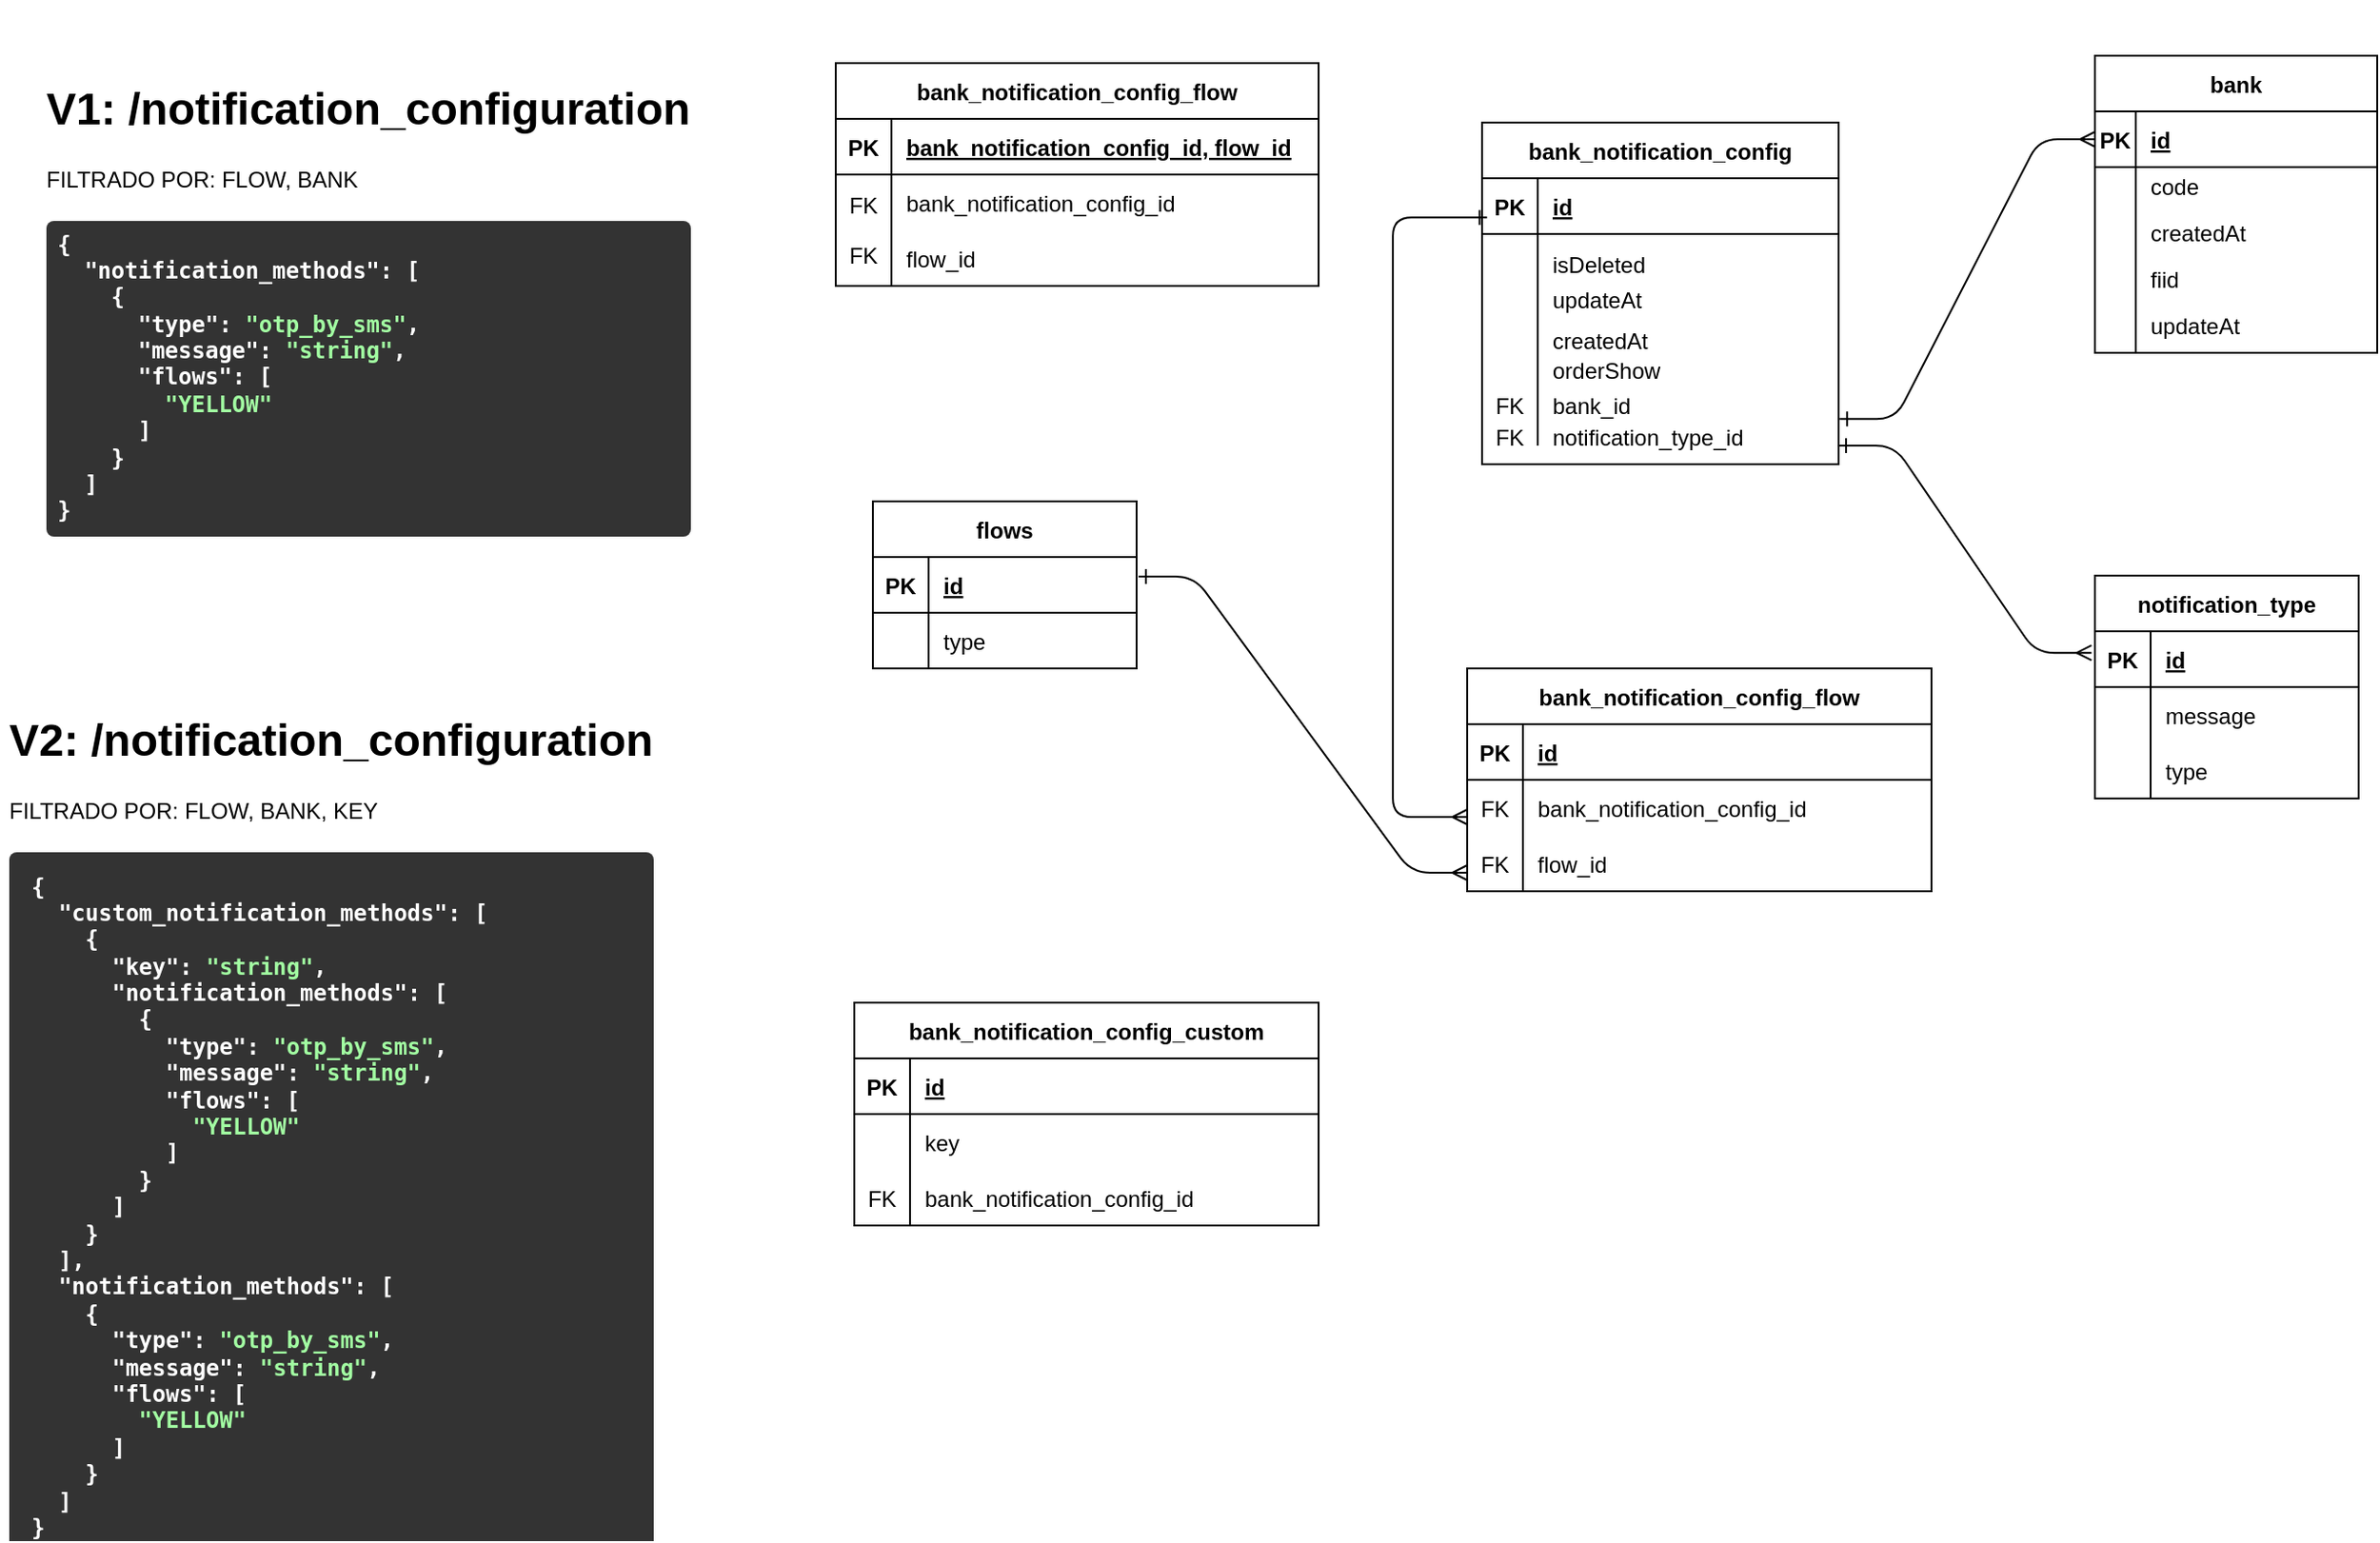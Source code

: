 <mxfile version="22.0.8" type="github">
  <diagram id="R2lEEEUBdFMjLlhIrx00" name="Page-1">
    <mxGraphModel dx="1839" dy="514" grid="1" gridSize="10" guides="1" tooltips="1" connect="1" arrows="1" fold="1" page="1" pageScale="1" pageWidth="850" pageHeight="1100" math="0" shadow="0" extFonts="Permanent Marker^https://fonts.googleapis.com/css?family=Permanent+Marker">
      <root>
        <mxCell id="0" />
        <mxCell id="1" parent="0" />
        <mxCell id="C-vyLk0tnHw3VtMMgP7b-1" value="" style="edgeStyle=entityRelationEdgeStyle;endArrow=ERmany;startArrow=ERone;endFill=0;startFill=0;exitX=1.003;exitY=0.874;exitDx=0;exitDy=0;exitPerimeter=0;" parent="1" source="C-vyLk0tnHw3VtMMgP7b-27" target="C-vyLk0tnHw3VtMMgP7b-3" edge="1">
          <mxGeometry width="100" height="100" relative="1" as="geometry">
            <mxPoint x="538" y="670" as="sourcePoint" />
            <mxPoint x="638" y="570" as="targetPoint" />
            <Array as="points">
              <mxPoint x="638" y="110" />
            </Array>
          </mxGeometry>
        </mxCell>
        <mxCell id="C-vyLk0tnHw3VtMMgP7b-2" value="bank" style="shape=table;startSize=30;container=1;collapsible=1;childLayout=tableLayout;fixedRows=1;rowLines=0;fontStyle=1;align=center;resizeLast=1;" parent="1" vertex="1">
          <mxGeometry x="648" y="60" width="152" height="160" as="geometry" />
        </mxCell>
        <mxCell id="C-vyLk0tnHw3VtMMgP7b-3" value="" style="shape=partialRectangle;collapsible=0;dropTarget=0;pointerEvents=0;fillColor=none;points=[[0,0.5],[1,0.5]];portConstraint=eastwest;top=0;left=0;right=0;bottom=1;" parent="C-vyLk0tnHw3VtMMgP7b-2" vertex="1">
          <mxGeometry y="30" width="152" height="30" as="geometry" />
        </mxCell>
        <mxCell id="C-vyLk0tnHw3VtMMgP7b-4" value="PK" style="shape=partialRectangle;overflow=hidden;connectable=0;fillColor=none;top=0;left=0;bottom=0;right=0;fontStyle=1;" parent="C-vyLk0tnHw3VtMMgP7b-3" vertex="1">
          <mxGeometry width="22" height="30" as="geometry">
            <mxRectangle width="22" height="30" as="alternateBounds" />
          </mxGeometry>
        </mxCell>
        <mxCell id="C-vyLk0tnHw3VtMMgP7b-5" value="id" style="shape=partialRectangle;overflow=hidden;connectable=0;fillColor=none;top=0;left=0;bottom=0;right=0;align=left;spacingLeft=6;fontStyle=5;" parent="C-vyLk0tnHw3VtMMgP7b-3" vertex="1">
          <mxGeometry x="22" width="130" height="30" as="geometry">
            <mxRectangle width="130" height="30" as="alternateBounds" />
          </mxGeometry>
        </mxCell>
        <mxCell id="C-vyLk0tnHw3VtMMgP7b-6" value="" style="shape=partialRectangle;collapsible=0;dropTarget=0;pointerEvents=0;fillColor=none;points=[[0,0.5],[1,0.5]];portConstraint=eastwest;top=0;left=0;right=0;bottom=0;" parent="C-vyLk0tnHw3VtMMgP7b-2" vertex="1">
          <mxGeometry y="60" width="152" height="20" as="geometry" />
        </mxCell>
        <mxCell id="C-vyLk0tnHw3VtMMgP7b-7" value="" style="shape=partialRectangle;overflow=hidden;connectable=0;fillColor=none;top=0;left=0;bottom=0;right=0;" parent="C-vyLk0tnHw3VtMMgP7b-6" vertex="1">
          <mxGeometry width="22" height="20" as="geometry">
            <mxRectangle width="22" height="20" as="alternateBounds" />
          </mxGeometry>
        </mxCell>
        <mxCell id="C-vyLk0tnHw3VtMMgP7b-8" value="code" style="shape=partialRectangle;overflow=hidden;connectable=0;fillColor=none;top=0;left=0;bottom=0;right=0;align=left;spacingLeft=6;" parent="C-vyLk0tnHw3VtMMgP7b-6" vertex="1">
          <mxGeometry x="22" width="130" height="20" as="geometry">
            <mxRectangle width="130" height="20" as="alternateBounds" />
          </mxGeometry>
        </mxCell>
        <mxCell id="C-vyLk0tnHw3VtMMgP7b-9" value="" style="shape=partialRectangle;collapsible=0;dropTarget=0;pointerEvents=0;fillColor=none;points=[[0,0.5],[1,0.5]];portConstraint=eastwest;top=0;left=0;right=0;bottom=0;" parent="C-vyLk0tnHw3VtMMgP7b-2" vertex="1">
          <mxGeometry y="80" width="152" height="30" as="geometry" />
        </mxCell>
        <mxCell id="C-vyLk0tnHw3VtMMgP7b-10" value="" style="shape=partialRectangle;overflow=hidden;connectable=0;fillColor=none;top=0;left=0;bottom=0;right=0;" parent="C-vyLk0tnHw3VtMMgP7b-9" vertex="1">
          <mxGeometry width="22" height="30" as="geometry">
            <mxRectangle width="22" height="30" as="alternateBounds" />
          </mxGeometry>
        </mxCell>
        <mxCell id="C-vyLk0tnHw3VtMMgP7b-11" value="createdAt" style="shape=partialRectangle;overflow=hidden;connectable=0;fillColor=none;top=0;left=0;bottom=0;right=0;align=left;spacingLeft=6;" parent="C-vyLk0tnHw3VtMMgP7b-9" vertex="1">
          <mxGeometry x="22" width="130" height="30" as="geometry">
            <mxRectangle width="130" height="30" as="alternateBounds" />
          </mxGeometry>
        </mxCell>
        <mxCell id="Ik2lCzfCwcX8eE-Tis7Q-11" value="" style="shape=partialRectangle;collapsible=0;dropTarget=0;pointerEvents=0;fillColor=none;points=[[0,0.5],[1,0.5]];portConstraint=eastwest;top=0;left=0;right=0;bottom=0;" vertex="1" parent="C-vyLk0tnHw3VtMMgP7b-2">
          <mxGeometry y="110" width="152" height="20" as="geometry" />
        </mxCell>
        <mxCell id="Ik2lCzfCwcX8eE-Tis7Q-12" value="" style="shape=partialRectangle;overflow=hidden;connectable=0;fillColor=none;top=0;left=0;bottom=0;right=0;" vertex="1" parent="Ik2lCzfCwcX8eE-Tis7Q-11">
          <mxGeometry width="22" height="20" as="geometry">
            <mxRectangle width="22" height="20" as="alternateBounds" />
          </mxGeometry>
        </mxCell>
        <mxCell id="Ik2lCzfCwcX8eE-Tis7Q-13" value="fiid" style="shape=partialRectangle;overflow=hidden;connectable=0;fillColor=none;top=0;left=0;bottom=0;right=0;align=left;spacingLeft=6;" vertex="1" parent="Ik2lCzfCwcX8eE-Tis7Q-11">
          <mxGeometry x="22" width="130" height="20" as="geometry">
            <mxRectangle width="130" height="20" as="alternateBounds" />
          </mxGeometry>
        </mxCell>
        <mxCell id="Ik2lCzfCwcX8eE-Tis7Q-14" value="" style="shape=partialRectangle;collapsible=0;dropTarget=0;pointerEvents=0;fillColor=none;points=[[0,0.5],[1,0.5]];portConstraint=eastwest;top=0;left=0;right=0;bottom=0;" vertex="1" parent="C-vyLk0tnHw3VtMMgP7b-2">
          <mxGeometry y="130" width="152" height="30" as="geometry" />
        </mxCell>
        <mxCell id="Ik2lCzfCwcX8eE-Tis7Q-15" value="" style="shape=partialRectangle;overflow=hidden;connectable=0;fillColor=none;top=0;left=0;bottom=0;right=0;" vertex="1" parent="Ik2lCzfCwcX8eE-Tis7Q-14">
          <mxGeometry width="22" height="30" as="geometry">
            <mxRectangle width="22" height="30" as="alternateBounds" />
          </mxGeometry>
        </mxCell>
        <mxCell id="Ik2lCzfCwcX8eE-Tis7Q-16" value="updateAt" style="shape=partialRectangle;overflow=hidden;connectable=0;fillColor=none;top=0;left=0;bottom=0;right=0;align=left;spacingLeft=6;" vertex="1" parent="Ik2lCzfCwcX8eE-Tis7Q-14">
          <mxGeometry x="22" width="130" height="30" as="geometry">
            <mxRectangle width="130" height="30" as="alternateBounds" />
          </mxGeometry>
        </mxCell>
        <mxCell id="C-vyLk0tnHw3VtMMgP7b-13" value="notification_type" style="shape=table;startSize=30;container=1;collapsible=1;childLayout=tableLayout;fixedRows=1;rowLines=0;fontStyle=1;align=center;resizeLast=1;" parent="1" vertex="1">
          <mxGeometry x="648" y="340" width="142" height="120" as="geometry" />
        </mxCell>
        <mxCell id="C-vyLk0tnHw3VtMMgP7b-14" value="" style="shape=partialRectangle;collapsible=0;dropTarget=0;pointerEvents=0;fillColor=none;points=[[0,0.5],[1,0.5]];portConstraint=eastwest;top=0;left=0;right=0;bottom=1;" parent="C-vyLk0tnHw3VtMMgP7b-13" vertex="1">
          <mxGeometry y="30" width="142" height="30" as="geometry" />
        </mxCell>
        <mxCell id="C-vyLk0tnHw3VtMMgP7b-15" value="PK" style="shape=partialRectangle;overflow=hidden;connectable=0;fillColor=none;top=0;left=0;bottom=0;right=0;fontStyle=1;" parent="C-vyLk0tnHw3VtMMgP7b-14" vertex="1">
          <mxGeometry width="30" height="30" as="geometry">
            <mxRectangle width="30" height="30" as="alternateBounds" />
          </mxGeometry>
        </mxCell>
        <mxCell id="C-vyLk0tnHw3VtMMgP7b-16" value="id" style="shape=partialRectangle;overflow=hidden;connectable=0;fillColor=none;top=0;left=0;bottom=0;right=0;align=left;spacingLeft=6;fontStyle=5;" parent="C-vyLk0tnHw3VtMMgP7b-14" vertex="1">
          <mxGeometry x="30" width="112" height="30" as="geometry">
            <mxRectangle width="112" height="30" as="alternateBounds" />
          </mxGeometry>
        </mxCell>
        <mxCell id="C-vyLk0tnHw3VtMMgP7b-17" value="" style="shape=partialRectangle;collapsible=0;dropTarget=0;pointerEvents=0;fillColor=none;points=[[0,0.5],[1,0.5]];portConstraint=eastwest;top=0;left=0;right=0;bottom=0;" parent="C-vyLk0tnHw3VtMMgP7b-13" vertex="1">
          <mxGeometry y="60" width="142" height="30" as="geometry" />
        </mxCell>
        <mxCell id="C-vyLk0tnHw3VtMMgP7b-18" value="" style="shape=partialRectangle;overflow=hidden;connectable=0;fillColor=none;top=0;left=0;bottom=0;right=0;" parent="C-vyLk0tnHw3VtMMgP7b-17" vertex="1">
          <mxGeometry width="30" height="30" as="geometry">
            <mxRectangle width="30" height="30" as="alternateBounds" />
          </mxGeometry>
        </mxCell>
        <mxCell id="C-vyLk0tnHw3VtMMgP7b-19" value="message" style="shape=partialRectangle;overflow=hidden;connectable=0;fillColor=none;top=0;left=0;bottom=0;right=0;align=left;spacingLeft=6;" parent="C-vyLk0tnHw3VtMMgP7b-17" vertex="1">
          <mxGeometry x="30" width="112" height="30" as="geometry">
            <mxRectangle width="112" height="30" as="alternateBounds" />
          </mxGeometry>
        </mxCell>
        <mxCell id="C-vyLk0tnHw3VtMMgP7b-20" value="" style="shape=partialRectangle;collapsible=0;dropTarget=0;pointerEvents=0;fillColor=none;points=[[0,0.5],[1,0.5]];portConstraint=eastwest;top=0;left=0;right=0;bottom=0;" parent="C-vyLk0tnHw3VtMMgP7b-13" vertex="1">
          <mxGeometry y="90" width="142" height="30" as="geometry" />
        </mxCell>
        <mxCell id="C-vyLk0tnHw3VtMMgP7b-21" value="" style="shape=partialRectangle;overflow=hidden;connectable=0;fillColor=none;top=0;left=0;bottom=0;right=0;" parent="C-vyLk0tnHw3VtMMgP7b-20" vertex="1">
          <mxGeometry width="30" height="30" as="geometry">
            <mxRectangle width="30" height="30" as="alternateBounds" />
          </mxGeometry>
        </mxCell>
        <mxCell id="C-vyLk0tnHw3VtMMgP7b-22" value="type" style="shape=partialRectangle;overflow=hidden;connectable=0;fillColor=none;top=0;left=0;bottom=0;right=0;align=left;spacingLeft=6;" parent="C-vyLk0tnHw3VtMMgP7b-20" vertex="1">
          <mxGeometry x="30" width="112" height="30" as="geometry">
            <mxRectangle width="112" height="30" as="alternateBounds" />
          </mxGeometry>
        </mxCell>
        <mxCell id="C-vyLk0tnHw3VtMMgP7b-23" value="bank_notification_config" style="shape=table;startSize=30;container=1;collapsible=1;childLayout=tableLayout;fixedRows=1;rowLines=0;fontStyle=1;align=center;resizeLast=1;" parent="1" vertex="1">
          <mxGeometry x="318" y="96" width="192" height="184" as="geometry" />
        </mxCell>
        <mxCell id="C-vyLk0tnHw3VtMMgP7b-24" value="" style="shape=partialRectangle;collapsible=0;dropTarget=0;pointerEvents=0;fillColor=none;points=[[0,0.5],[1,0.5]];portConstraint=eastwest;top=0;left=0;right=0;bottom=1;" parent="C-vyLk0tnHw3VtMMgP7b-23" vertex="1">
          <mxGeometry y="30" width="192" height="30" as="geometry" />
        </mxCell>
        <mxCell id="C-vyLk0tnHw3VtMMgP7b-25" value="PK" style="shape=partialRectangle;overflow=hidden;connectable=0;fillColor=none;top=0;left=0;bottom=0;right=0;fontStyle=1;" parent="C-vyLk0tnHw3VtMMgP7b-24" vertex="1">
          <mxGeometry width="30" height="30" as="geometry">
            <mxRectangle width="30" height="30" as="alternateBounds" />
          </mxGeometry>
        </mxCell>
        <mxCell id="C-vyLk0tnHw3VtMMgP7b-26" value="id" style="shape=partialRectangle;overflow=hidden;connectable=0;fillColor=none;top=0;left=0;bottom=0;right=0;align=left;spacingLeft=6;fontStyle=5;" parent="C-vyLk0tnHw3VtMMgP7b-24" vertex="1">
          <mxGeometry x="30" width="162" height="30" as="geometry">
            <mxRectangle width="162" height="30" as="alternateBounds" />
          </mxGeometry>
        </mxCell>
        <mxCell id="C-vyLk0tnHw3VtMMgP7b-27" value="" style="shape=partialRectangle;collapsible=0;dropTarget=0;pointerEvents=0;fillColor=none;points=[[0,0.5],[1,0.5]];portConstraint=eastwest;top=0;left=0;right=0;bottom=0;" parent="C-vyLk0tnHw3VtMMgP7b-23" vertex="1">
          <mxGeometry y="60" width="192" height="114" as="geometry" />
        </mxCell>
        <mxCell id="C-vyLk0tnHw3VtMMgP7b-28" value="" style="shape=partialRectangle;overflow=hidden;connectable=0;fillColor=none;top=0;left=0;bottom=0;right=0;" parent="C-vyLk0tnHw3VtMMgP7b-27" vertex="1">
          <mxGeometry width="30" height="114" as="geometry">
            <mxRectangle width="30" height="114" as="alternateBounds" />
          </mxGeometry>
        </mxCell>
        <mxCell id="C-vyLk0tnHw3VtMMgP7b-29" value="createdAt" style="shape=partialRectangle;overflow=hidden;connectable=0;fillColor=none;top=0;left=0;bottom=0;right=0;align=left;spacingLeft=6;" parent="C-vyLk0tnHw3VtMMgP7b-27" vertex="1">
          <mxGeometry x="30" width="162" height="114" as="geometry">
            <mxRectangle width="162" height="114" as="alternateBounds" />
          </mxGeometry>
        </mxCell>
        <mxCell id="Ik2lCzfCwcX8eE-Tis7Q-4" value="isDeleted" style="shape=partialRectangle;overflow=hidden;connectable=0;fillColor=none;top=0;left=0;bottom=0;right=0;align=left;spacingLeft=6;" vertex="1" parent="1">
          <mxGeometry x="348" y="160" width="230" height="24" as="geometry">
            <mxRectangle width="230" height="24" as="alternateBounds" />
          </mxGeometry>
        </mxCell>
        <mxCell id="Ik2lCzfCwcX8eE-Tis7Q-5" value="updateAt" style="shape=partialRectangle;overflow=hidden;connectable=0;fillColor=none;top=0;left=0;bottom=0;right=0;align=left;spacingLeft=6;" vertex="1" parent="1">
          <mxGeometry x="348" y="182" width="162" height="18" as="geometry">
            <mxRectangle width="230" height="24" as="alternateBounds" />
          </mxGeometry>
        </mxCell>
        <mxCell id="Ik2lCzfCwcX8eE-Tis7Q-6" value="FK" style="shape=partialRectangle;overflow=hidden;connectable=0;fillColor=none;top=0;left=0;bottom=0;right=0;" vertex="1" parent="1">
          <mxGeometry x="318" y="250" width="30" height="30" as="geometry" />
        </mxCell>
        <mxCell id="Ik2lCzfCwcX8eE-Tis7Q-7" value="bank_id" style="shape=partialRectangle;overflow=hidden;connectable=0;fillColor=none;top=0;left=0;bottom=0;right=0;align=left;spacingLeft=6;" vertex="1" parent="1">
          <mxGeometry x="348" y="238" width="212" height="20" as="geometry" />
        </mxCell>
        <mxCell id="Ik2lCzfCwcX8eE-Tis7Q-8" value="FK" style="shape=partialRectangle;overflow=hidden;connectable=0;fillColor=none;top=0;left=0;bottom=0;right=0;" vertex="1" parent="1">
          <mxGeometry x="318" y="233" width="30" height="30" as="geometry" />
        </mxCell>
        <mxCell id="Ik2lCzfCwcX8eE-Tis7Q-9" value="notification_type_id" style="shape=partialRectangle;overflow=hidden;connectable=0;fillColor=none;top=0;left=0;bottom=0;right=0;align=left;spacingLeft=6;" vertex="1" parent="1">
          <mxGeometry x="348" y="255" width="212" height="20" as="geometry" />
        </mxCell>
        <mxCell id="Ik2lCzfCwcX8eE-Tis7Q-17" value="" style="edgeStyle=entityRelationEdgeStyle;endArrow=ERmany;startArrow=ERone;endFill=0;startFill=0;entryX=-0.013;entryY=0.387;entryDx=0;entryDy=0;entryPerimeter=0;" edge="1" parent="1" target="C-vyLk0tnHw3VtMMgP7b-14">
          <mxGeometry width="100" height="100" relative="1" as="geometry">
            <mxPoint x="510" y="270" as="sourcePoint" />
            <mxPoint x="658" y="115" as="targetPoint" />
            <Array as="points">
              <mxPoint x="648" y="120" />
            </Array>
          </mxGeometry>
        </mxCell>
        <mxCell id="Ik2lCzfCwcX8eE-Tis7Q-18" value="bank_notification_config_flow" style="shape=table;startSize=30;container=1;collapsible=1;childLayout=tableLayout;fixedRows=1;rowLines=0;fontStyle=1;align=center;resizeLast=1;" vertex="1" parent="1">
          <mxGeometry x="310" y="390" width="250" height="120" as="geometry" />
        </mxCell>
        <mxCell id="Ik2lCzfCwcX8eE-Tis7Q-19" value="" style="shape=partialRectangle;collapsible=0;dropTarget=0;pointerEvents=0;fillColor=none;points=[[0,0.5],[1,0.5]];portConstraint=eastwest;top=0;left=0;right=0;bottom=1;" vertex="1" parent="Ik2lCzfCwcX8eE-Tis7Q-18">
          <mxGeometry y="30" width="250" height="30" as="geometry" />
        </mxCell>
        <mxCell id="Ik2lCzfCwcX8eE-Tis7Q-20" value="PK" style="shape=partialRectangle;overflow=hidden;connectable=0;fillColor=none;top=0;left=0;bottom=0;right=0;fontStyle=1;" vertex="1" parent="Ik2lCzfCwcX8eE-Tis7Q-19">
          <mxGeometry width="30" height="30" as="geometry">
            <mxRectangle width="30" height="30" as="alternateBounds" />
          </mxGeometry>
        </mxCell>
        <mxCell id="Ik2lCzfCwcX8eE-Tis7Q-21" value="id" style="shape=partialRectangle;overflow=hidden;connectable=0;fillColor=none;top=0;left=0;bottom=0;right=0;align=left;spacingLeft=6;fontStyle=5;" vertex="1" parent="Ik2lCzfCwcX8eE-Tis7Q-19">
          <mxGeometry x="30" width="220" height="30" as="geometry">
            <mxRectangle width="220" height="30" as="alternateBounds" />
          </mxGeometry>
        </mxCell>
        <mxCell id="Ik2lCzfCwcX8eE-Tis7Q-22" value="" style="shape=partialRectangle;collapsible=0;dropTarget=0;pointerEvents=0;fillColor=none;points=[[0,0.5],[1,0.5]];portConstraint=eastwest;top=0;left=0;right=0;bottom=0;" vertex="1" parent="Ik2lCzfCwcX8eE-Tis7Q-18">
          <mxGeometry y="60" width="250" height="30" as="geometry" />
        </mxCell>
        <mxCell id="Ik2lCzfCwcX8eE-Tis7Q-23" value="" style="shape=partialRectangle;overflow=hidden;connectable=0;fillColor=none;top=0;left=0;bottom=0;right=0;" vertex="1" parent="Ik2lCzfCwcX8eE-Tis7Q-22">
          <mxGeometry width="30" height="30" as="geometry">
            <mxRectangle width="30" height="30" as="alternateBounds" />
          </mxGeometry>
        </mxCell>
        <mxCell id="Ik2lCzfCwcX8eE-Tis7Q-24" value="bank_notification_config_id" style="shape=partialRectangle;overflow=hidden;connectable=0;fillColor=none;top=0;left=0;bottom=0;right=0;align=left;spacingLeft=6;" vertex="1" parent="Ik2lCzfCwcX8eE-Tis7Q-22">
          <mxGeometry x="30" width="220" height="30" as="geometry">
            <mxRectangle width="220" height="30" as="alternateBounds" />
          </mxGeometry>
        </mxCell>
        <mxCell id="Ik2lCzfCwcX8eE-Tis7Q-25" value="" style="shape=partialRectangle;collapsible=0;dropTarget=0;pointerEvents=0;fillColor=none;points=[[0,0.5],[1,0.5]];portConstraint=eastwest;top=0;left=0;right=0;bottom=0;" vertex="1" parent="Ik2lCzfCwcX8eE-Tis7Q-18">
          <mxGeometry y="90" width="250" height="30" as="geometry" />
        </mxCell>
        <mxCell id="Ik2lCzfCwcX8eE-Tis7Q-26" value="" style="shape=partialRectangle;overflow=hidden;connectable=0;fillColor=none;top=0;left=0;bottom=0;right=0;" vertex="1" parent="Ik2lCzfCwcX8eE-Tis7Q-25">
          <mxGeometry width="30" height="30" as="geometry">
            <mxRectangle width="30" height="30" as="alternateBounds" />
          </mxGeometry>
        </mxCell>
        <mxCell id="Ik2lCzfCwcX8eE-Tis7Q-27" value="flow_id" style="shape=partialRectangle;overflow=hidden;connectable=0;fillColor=none;top=0;left=0;bottom=0;right=0;align=left;spacingLeft=6;" vertex="1" parent="Ik2lCzfCwcX8eE-Tis7Q-25">
          <mxGeometry x="30" width="220" height="30" as="geometry">
            <mxRectangle width="220" height="30" as="alternateBounds" />
          </mxGeometry>
        </mxCell>
        <mxCell id="Ik2lCzfCwcX8eE-Tis7Q-28" value="FK" style="shape=partialRectangle;overflow=hidden;connectable=0;fillColor=none;top=0;left=0;bottom=0;right=0;" vertex="1" parent="1">
          <mxGeometry x="310" y="450" width="30" height="30" as="geometry" />
        </mxCell>
        <mxCell id="Ik2lCzfCwcX8eE-Tis7Q-29" value="FK" style="shape=partialRectangle;overflow=hidden;connectable=0;fillColor=none;top=0;left=0;bottom=0;right=0;" vertex="1" parent="1">
          <mxGeometry x="310" y="480" width="30" height="30" as="geometry" />
        </mxCell>
        <mxCell id="Ik2lCzfCwcX8eE-Tis7Q-76" value="flows" style="shape=table;startSize=30;container=1;collapsible=1;childLayout=tableLayout;fixedRows=1;rowLines=0;fontStyle=1;align=center;resizeLast=1;" vertex="1" parent="1">
          <mxGeometry x="-10" y="300" width="142" height="90" as="geometry" />
        </mxCell>
        <mxCell id="Ik2lCzfCwcX8eE-Tis7Q-77" value="" style="shape=partialRectangle;collapsible=0;dropTarget=0;pointerEvents=0;fillColor=none;points=[[0,0.5],[1,0.5]];portConstraint=eastwest;top=0;left=0;right=0;bottom=1;" vertex="1" parent="Ik2lCzfCwcX8eE-Tis7Q-76">
          <mxGeometry y="30" width="142" height="30" as="geometry" />
        </mxCell>
        <mxCell id="Ik2lCzfCwcX8eE-Tis7Q-78" value="PK" style="shape=partialRectangle;overflow=hidden;connectable=0;fillColor=none;top=0;left=0;bottom=0;right=0;fontStyle=1;" vertex="1" parent="Ik2lCzfCwcX8eE-Tis7Q-77">
          <mxGeometry width="30" height="30" as="geometry">
            <mxRectangle width="30" height="30" as="alternateBounds" />
          </mxGeometry>
        </mxCell>
        <mxCell id="Ik2lCzfCwcX8eE-Tis7Q-79" value="id" style="shape=partialRectangle;overflow=hidden;connectable=0;fillColor=none;top=0;left=0;bottom=0;right=0;align=left;spacingLeft=6;fontStyle=5;" vertex="1" parent="Ik2lCzfCwcX8eE-Tis7Q-77">
          <mxGeometry x="30" width="112" height="30" as="geometry">
            <mxRectangle width="112" height="30" as="alternateBounds" />
          </mxGeometry>
        </mxCell>
        <mxCell id="Ik2lCzfCwcX8eE-Tis7Q-83" value="" style="shape=partialRectangle;collapsible=0;dropTarget=0;pointerEvents=0;fillColor=none;points=[[0,0.5],[1,0.5]];portConstraint=eastwest;top=0;left=0;right=0;bottom=0;" vertex="1" parent="Ik2lCzfCwcX8eE-Tis7Q-76">
          <mxGeometry y="60" width="142" height="30" as="geometry" />
        </mxCell>
        <mxCell id="Ik2lCzfCwcX8eE-Tis7Q-84" value="" style="shape=partialRectangle;overflow=hidden;connectable=0;fillColor=none;top=0;left=0;bottom=0;right=0;" vertex="1" parent="Ik2lCzfCwcX8eE-Tis7Q-83">
          <mxGeometry width="30" height="30" as="geometry">
            <mxRectangle width="30" height="30" as="alternateBounds" />
          </mxGeometry>
        </mxCell>
        <mxCell id="Ik2lCzfCwcX8eE-Tis7Q-85" value="type" style="shape=partialRectangle;overflow=hidden;connectable=0;fillColor=none;top=0;left=0;bottom=0;right=0;align=left;spacingLeft=6;" vertex="1" parent="Ik2lCzfCwcX8eE-Tis7Q-83">
          <mxGeometry x="30" width="112" height="30" as="geometry">
            <mxRectangle width="112" height="30" as="alternateBounds" />
          </mxGeometry>
        </mxCell>
        <mxCell id="Ik2lCzfCwcX8eE-Tis7Q-86" value="" style="edgeStyle=entityRelationEdgeStyle;endArrow=ERmany;startArrow=ERone;endFill=0;startFill=0;exitX=1.003;exitY=0.874;exitDx=0;exitDy=0;exitPerimeter=0;" edge="1" parent="1">
          <mxGeometry width="100" height="100" relative="1" as="geometry">
            <mxPoint x="133" y="340.5" as="sourcePoint" />
            <mxPoint x="310" y="500" as="targetPoint" />
            <Array as="points">
              <mxPoint x="260" y="194.5" />
            </Array>
          </mxGeometry>
        </mxCell>
        <mxCell id="Ik2lCzfCwcX8eE-Tis7Q-87" value="" style="edgeStyle=elbowEdgeStyle;endArrow=ERmany;startArrow=ERone;endFill=0;startFill=0;exitX=0.014;exitY=0.705;exitDx=0;exitDy=0;exitPerimeter=0;" edge="1" parent="1" source="C-vyLk0tnHw3VtMMgP7b-24">
          <mxGeometry width="100" height="100" relative="1" as="geometry">
            <mxPoint x="240" y="150" as="sourcePoint" />
            <mxPoint x="310" y="470" as="targetPoint" />
            <Array as="points">
              <mxPoint x="270" y="300" />
            </Array>
          </mxGeometry>
        </mxCell>
        <mxCell id="Ik2lCzfCwcX8eE-Tis7Q-88" value="&lt;h1&gt;&lt;br&gt;V1: /notification_configuration&lt;/h1&gt;&lt;div&gt;FILTRADO POR: FLOW, BANK&lt;/div&gt;&lt;div&gt;&lt;br&gt;&lt;/div&gt;&lt;strong style=&quot;border-color: var(--border-color); font-family: -apple-system, BlinkMacSystemFont, &amp;quot;Segoe UI&amp;quot;, Roboto, Oxygen, Ubuntu, &amp;quot;Fira Sans&amp;quot;, &amp;quot;Droid Sans&amp;quot;, &amp;quot;Helvetica Neue&amp;quot;, sans-serif; font-size: 14px; background-color: rgb(255, 255, 255);&quot;&gt;&lt;pre style=&quot;box-sizing: border-box; outline: 0px; overflow: auto; font-size: 12px; max-height: 400px; min-height: 6em; overflow-wrap: break-word; background: rgb(51, 51, 51); border-radius: 4px; color: white; hyphens: auto; margin-top: 0px; margin-bottom: 0px; padding: 0.5em; word-break: break-word;&quot; class=&quot;body-param__example microlight&quot;&gt;&lt;code style=&quot;box-sizing: border-box; outline: 0px; font-family: Consolas, monaco, monospace; font-size: 1em; overflow-wrap: break-word; width: 100%; word-break: break-all;&quot; class=&quot;language-json&quot;&gt;{&lt;br&gt;&lt;span style=&quot;box-sizing: inherit; outline: 0px;&quot;&gt;  &lt;/span&gt;&lt;span style=&quot;box-sizing: inherit; outline: 0px;&quot; class=&quot;hljs-attr&quot;&gt;&quot;notification_methods&quot;&lt;/span&gt;&lt;span style=&quot;box-sizing: inherit; outline: 0px;&quot;&gt;: [&lt;br&gt;&lt;/span&gt;    {&lt;br&gt;&lt;span style=&quot;box-sizing: inherit; outline: 0px;&quot;&gt;      &lt;/span&gt;&lt;span style=&quot;box-sizing: inherit; outline: 0px;&quot; class=&quot;hljs-attr&quot;&gt;&quot;type&quot;&lt;/span&gt;&lt;span style=&quot;box-sizing: inherit; outline: 0px;&quot;&gt;: &lt;/span&gt;&lt;span style=&quot;box-sizing: inherit; outline: 0px; color: rgb(162, 252, 162);&quot;&gt;&quot;otp_by_sms&quot;&lt;/span&gt;&lt;span style=&quot;box-sizing: inherit; outline: 0px;&quot;&gt;,&lt;br&gt;&lt;/span&gt;&lt;span style=&quot;box-sizing: inherit; outline: 0px;&quot;&gt;      &lt;/span&gt;&lt;span style=&quot;box-sizing: inherit; outline: 0px;&quot; class=&quot;hljs-attr&quot;&gt;&quot;message&quot;&lt;/span&gt;&lt;span style=&quot;box-sizing: inherit; outline: 0px;&quot;&gt;: &lt;/span&gt;&lt;span style=&quot;box-sizing: inherit; outline: 0px; color: rgb(162, 252, 162);&quot;&gt;&quot;string&quot;&lt;/span&gt;&lt;span style=&quot;box-sizing: inherit; outline: 0px;&quot;&gt;,&lt;br&gt;&lt;/span&gt;&lt;span style=&quot;box-sizing: inherit; outline: 0px;&quot;&gt;      &lt;/span&gt;&lt;span style=&quot;box-sizing: inherit; outline: 0px;&quot; class=&quot;hljs-attr&quot;&gt;&quot;flows&quot;&lt;/span&gt;&lt;span style=&quot;box-sizing: inherit; outline: 0px;&quot;&gt;: [&lt;br&gt;&lt;/span&gt;&lt;span style=&quot;box-sizing: inherit; outline: 0px;&quot;&gt;        &lt;/span&gt;&lt;span style=&quot;box-sizing: inherit; outline: 0px; color: rgb(162, 252, 162);&quot;&gt;&quot;YELLOW&quot;&lt;/span&gt;&lt;span style=&quot;box-sizing: inherit; outline: 0px;&quot;&gt;&lt;br&gt;&lt;/span&gt;      ]&lt;br&gt;    }&lt;br&gt;  ]&lt;br&gt;}&lt;/code&gt;&lt;/pre&gt;&lt;/strong&gt;" style="text;html=1;strokeColor=none;fillColor=none;spacing=5;spacingTop=-20;whiteSpace=wrap;overflow=hidden;rounded=0;" vertex="1" parent="1">
          <mxGeometry x="-460" y="40" width="360" height="300" as="geometry" />
        </mxCell>
        <mxCell id="Ik2lCzfCwcX8eE-Tis7Q-89" value="&lt;h1&gt;&lt;br&gt;V2: /notification_configuration&lt;/h1&gt;&lt;div&gt;&lt;div style=&quot;border-color: var(--border-color);&quot;&gt;FILTRADO POR: FLOW, BANK, KEY&lt;/div&gt;&lt;div style=&quot;border-color: var(--border-color);&quot;&gt;&lt;br style=&quot;border-color: var(--border-color);&quot;&gt;&lt;/div&gt;&lt;/div&gt;&lt;strong style=&quot;border-color: var(--border-color); font-family: -apple-system, BlinkMacSystemFont, &amp;quot;Segoe UI&amp;quot;, Roboto, Oxygen, Ubuntu, &amp;quot;Fira Sans&amp;quot;, &amp;quot;Droid Sans&amp;quot;, &amp;quot;Helvetica Neue&amp;quot;, sans-serif; font-size: 14px; background-color: rgb(255, 255, 255);&quot;&gt;&lt;pre style=&quot;box-sizing: border-box; outline: 0px; overflow: auto; font-size: 12px; max-height: 400px; min-height: 6em; overflow-wrap: break-word; background: rgb(51, 51, 51); border-radius: 4px; color: white; hyphens: auto; margin-top: 0px; margin-bottom: 0px; padding: 0.5em; word-break: break-word;&quot; class=&quot;body-param__example microlight&quot;&gt;&lt;pre style=&quot;box-sizing: border-box; outline: 0px; overflow: auto; max-height: 400px; min-height: 6em; overflow-wrap: break-word; background-image: initial; background-position: initial; background-size: initial; background-repeat: initial; background-attachment: initial; background-origin: initial; background-clip: initial; border-radius: 4px; hyphens: auto; margin-top: 0px; margin-bottom: 0px; padding: 0.5em; word-break: break-word;&quot; class=&quot;body-param__example microlight&quot;&gt;&lt;code style=&quot;box-sizing: border-box; outline: 0px; font-family: Consolas, monaco, monospace; font-size: 1em; overflow-wrap: break-word; width: 100%; word-break: break-all;&quot; class=&quot;language-json&quot;&gt;{&lt;br&gt;&lt;span style=&quot;box-sizing: inherit; outline: 0px;&quot;&gt;  &lt;/span&gt;&lt;span style=&quot;box-sizing: inherit; outline: 0px;&quot; class=&quot;hljs-attr&quot;&gt;&quot;custom_notification_methods&quot;&lt;/span&gt;&lt;span style=&quot;box-sizing: inherit; outline: 0px;&quot;&gt;: [&lt;br&gt;&lt;/span&gt;    {&lt;br&gt;&lt;span style=&quot;box-sizing: inherit; outline: 0px;&quot;&gt;      &lt;/span&gt;&lt;span style=&quot;box-sizing: inherit; outline: 0px;&quot; class=&quot;hljs-attr&quot;&gt;&quot;key&quot;&lt;/span&gt;&lt;span style=&quot;box-sizing: inherit; outline: 0px;&quot;&gt;: &lt;/span&gt;&lt;span style=&quot;box-sizing: inherit; outline: 0px; color: rgb(162, 252, 162);&quot;&gt;&quot;string&quot;&lt;/span&gt;&lt;span style=&quot;box-sizing: inherit; outline: 0px;&quot;&gt;,&lt;br&gt;&lt;/span&gt;&lt;span style=&quot;box-sizing: inherit; outline: 0px;&quot;&gt;      &lt;/span&gt;&lt;span style=&quot;box-sizing: inherit; outline: 0px;&quot; class=&quot;hljs-attr&quot;&gt;&quot;notification_methods&quot;&lt;/span&gt;&lt;span style=&quot;box-sizing: inherit; outline: 0px;&quot;&gt;: [&lt;br&gt;&lt;/span&gt;        {&lt;br&gt;&lt;span style=&quot;box-sizing: inherit; outline: 0px;&quot;&gt;          &lt;/span&gt;&lt;span style=&quot;box-sizing: inherit; outline: 0px;&quot; class=&quot;hljs-attr&quot;&gt;&quot;type&quot;&lt;/span&gt;&lt;span style=&quot;box-sizing: inherit; outline: 0px;&quot;&gt;: &lt;/span&gt;&lt;span style=&quot;box-sizing: inherit; outline: 0px; color: rgb(162, 252, 162);&quot;&gt;&quot;otp_by_sms&quot;&lt;/span&gt;&lt;span style=&quot;box-sizing: inherit; outline: 0px;&quot;&gt;,&lt;br&gt;&lt;/span&gt;&lt;span style=&quot;box-sizing: inherit; outline: 0px;&quot;&gt;          &lt;/span&gt;&lt;span style=&quot;box-sizing: inherit; outline: 0px;&quot; class=&quot;hljs-attr&quot;&gt;&quot;message&quot;&lt;/span&gt;&lt;span style=&quot;box-sizing: inherit; outline: 0px;&quot;&gt;: &lt;/span&gt;&lt;span style=&quot;box-sizing: inherit; outline: 0px; color: rgb(162, 252, 162);&quot;&gt;&quot;string&quot;&lt;/span&gt;&lt;span style=&quot;box-sizing: inherit; outline: 0px;&quot;&gt;,&lt;br&gt;&lt;/span&gt;&lt;span style=&quot;box-sizing: inherit; outline: 0px;&quot;&gt;          &lt;/span&gt;&lt;span style=&quot;box-sizing: inherit; outline: 0px;&quot; class=&quot;hljs-attr&quot;&gt;&quot;flows&quot;&lt;/span&gt;&lt;span style=&quot;box-sizing: inherit; outline: 0px;&quot;&gt;: [&lt;br&gt;&lt;/span&gt;&lt;span style=&quot;box-sizing: inherit; outline: 0px;&quot;&gt;            &lt;/span&gt;&lt;span style=&quot;box-sizing: inherit; outline: 0px; color: rgb(162, 252, 162);&quot;&gt;&quot;YELLOW&quot;&lt;/span&gt;&lt;span style=&quot;box-sizing: inherit; outline: 0px;&quot;&gt;&lt;br&gt;&lt;/span&gt;          ]&lt;br&gt;        }&lt;br&gt;      ]&lt;br&gt;    }&lt;br&gt;  ],&lt;br&gt;&lt;span style=&quot;box-sizing: inherit; outline: 0px;&quot;&gt;  &lt;/span&gt;&lt;span style=&quot;box-sizing: inherit; outline: 0px;&quot; class=&quot;hljs-attr&quot;&gt;&quot;notification_methods&quot;&lt;/span&gt;&lt;span style=&quot;box-sizing: inherit; outline: 0px;&quot;&gt;: [&lt;br&gt;&lt;/span&gt;    {&lt;br&gt;&lt;span style=&quot;box-sizing: inherit; outline: 0px;&quot;&gt;      &lt;/span&gt;&lt;span style=&quot;box-sizing: inherit; outline: 0px;&quot; class=&quot;hljs-attr&quot;&gt;&quot;type&quot;&lt;/span&gt;&lt;span style=&quot;box-sizing: inherit; outline: 0px;&quot;&gt;: &lt;/span&gt;&lt;span style=&quot;box-sizing: inherit; outline: 0px; color: rgb(162, 252, 162);&quot;&gt;&quot;otp_by_sms&quot;&lt;/span&gt;&lt;span style=&quot;box-sizing: inherit; outline: 0px;&quot;&gt;,&lt;br&gt;&lt;/span&gt;&lt;span style=&quot;box-sizing: inherit; outline: 0px;&quot;&gt;      &lt;/span&gt;&lt;span style=&quot;box-sizing: inherit; outline: 0px;&quot; class=&quot;hljs-attr&quot;&gt;&quot;message&quot;&lt;/span&gt;&lt;span style=&quot;box-sizing: inherit; outline: 0px;&quot;&gt;: &lt;/span&gt;&lt;span style=&quot;box-sizing: inherit; outline: 0px; color: rgb(162, 252, 162);&quot;&gt;&quot;string&quot;&lt;/span&gt;&lt;span style=&quot;box-sizing: inherit; outline: 0px;&quot;&gt;,&lt;br&gt;&lt;/span&gt;&lt;span style=&quot;box-sizing: inherit; outline: 0px;&quot;&gt;      &lt;/span&gt;&lt;span style=&quot;box-sizing: inherit; outline: 0px;&quot; class=&quot;hljs-attr&quot;&gt;&quot;flows&quot;&lt;/span&gt;&lt;span style=&quot;box-sizing: inherit; outline: 0px;&quot;&gt;: [&lt;br&gt;&lt;/span&gt;&lt;span style=&quot;box-sizing: inherit; outline: 0px;&quot;&gt;        &lt;/span&gt;&lt;span style=&quot;box-sizing: inherit; outline: 0px; color: rgb(162, 252, 162);&quot;&gt;&quot;YELLOW&quot;&lt;/span&gt;&lt;span style=&quot;box-sizing: inherit; outline: 0px;&quot;&gt;&lt;br&gt;&lt;/span&gt;      ]&lt;br&gt;    }&lt;br&gt;  ]&lt;br&gt;}&lt;/code&gt;&lt;/pre&gt;&lt;/pre&gt;&lt;/strong&gt;" style="text;html=1;strokeColor=none;fillColor=none;spacing=5;spacingTop=-20;whiteSpace=wrap;overflow=hidden;rounded=0;" vertex="1" parent="1">
          <mxGeometry x="-480" y="380" width="360" height="480" as="geometry" />
        </mxCell>
        <mxCell id="Ik2lCzfCwcX8eE-Tis7Q-90" value="orderShow" style="shape=partialRectangle;overflow=hidden;connectable=0;fillColor=none;top=0;left=0;bottom=0;right=0;align=left;spacingLeft=6;" vertex="1" parent="1">
          <mxGeometry x="348" y="220" width="162" height="18" as="geometry">
            <mxRectangle width="230" height="24" as="alternateBounds" />
          </mxGeometry>
        </mxCell>
        <mxCell id="Ik2lCzfCwcX8eE-Tis7Q-91" value="bank_notification_config_flow" style="shape=table;startSize=30;container=1;collapsible=1;childLayout=tableLayout;fixedRows=1;rowLines=0;fontStyle=1;align=center;resizeLast=1;" vertex="1" parent="1">
          <mxGeometry x="-30" y="64" width="260" height="120" as="geometry" />
        </mxCell>
        <mxCell id="Ik2lCzfCwcX8eE-Tis7Q-92" value="" style="shape=partialRectangle;collapsible=0;dropTarget=0;pointerEvents=0;fillColor=none;points=[[0,0.5],[1,0.5]];portConstraint=eastwest;top=0;left=0;right=0;bottom=1;" vertex="1" parent="Ik2lCzfCwcX8eE-Tis7Q-91">
          <mxGeometry y="30" width="260" height="30" as="geometry" />
        </mxCell>
        <mxCell id="Ik2lCzfCwcX8eE-Tis7Q-93" value="PK" style="shape=partialRectangle;overflow=hidden;connectable=0;fillColor=none;top=0;left=0;bottom=0;right=0;fontStyle=1;" vertex="1" parent="Ik2lCzfCwcX8eE-Tis7Q-92">
          <mxGeometry width="30" height="30" as="geometry">
            <mxRectangle width="30" height="30" as="alternateBounds" />
          </mxGeometry>
        </mxCell>
        <mxCell id="Ik2lCzfCwcX8eE-Tis7Q-94" value="bank_notification_config_id, flow_id" style="shape=partialRectangle;overflow=hidden;connectable=0;fillColor=none;top=0;left=0;bottom=0;right=0;align=left;spacingLeft=6;fontStyle=5;" vertex="1" parent="Ik2lCzfCwcX8eE-Tis7Q-92">
          <mxGeometry x="30" width="230" height="30" as="geometry">
            <mxRectangle width="230" height="30" as="alternateBounds" />
          </mxGeometry>
        </mxCell>
        <mxCell id="Ik2lCzfCwcX8eE-Tis7Q-95" value="" style="shape=partialRectangle;collapsible=0;dropTarget=0;pointerEvents=0;fillColor=none;points=[[0,0.5],[1,0.5]];portConstraint=eastwest;top=0;left=0;right=0;bottom=0;" vertex="1" parent="Ik2lCzfCwcX8eE-Tis7Q-91">
          <mxGeometry y="60" width="260" height="30" as="geometry" />
        </mxCell>
        <mxCell id="Ik2lCzfCwcX8eE-Tis7Q-96" value="" style="shape=partialRectangle;overflow=hidden;connectable=0;fillColor=none;top=0;left=0;bottom=0;right=0;" vertex="1" parent="Ik2lCzfCwcX8eE-Tis7Q-95">
          <mxGeometry width="30" height="30" as="geometry">
            <mxRectangle width="30" height="30" as="alternateBounds" />
          </mxGeometry>
        </mxCell>
        <mxCell id="Ik2lCzfCwcX8eE-Tis7Q-97" value="bank_notification_config_id" style="shape=partialRectangle;overflow=hidden;connectable=0;fillColor=none;top=0;left=0;bottom=0;right=0;align=left;spacingLeft=6;" vertex="1" parent="Ik2lCzfCwcX8eE-Tis7Q-95">
          <mxGeometry x="30" width="230" height="30" as="geometry">
            <mxRectangle width="230" height="30" as="alternateBounds" />
          </mxGeometry>
        </mxCell>
        <mxCell id="Ik2lCzfCwcX8eE-Tis7Q-98" value="" style="shape=partialRectangle;collapsible=0;dropTarget=0;pointerEvents=0;fillColor=none;points=[[0,0.5],[1,0.5]];portConstraint=eastwest;top=0;left=0;right=0;bottom=0;" vertex="1" parent="Ik2lCzfCwcX8eE-Tis7Q-91">
          <mxGeometry y="90" width="260" height="30" as="geometry" />
        </mxCell>
        <mxCell id="Ik2lCzfCwcX8eE-Tis7Q-99" value="" style="shape=partialRectangle;overflow=hidden;connectable=0;fillColor=none;top=0;left=0;bottom=0;right=0;" vertex="1" parent="Ik2lCzfCwcX8eE-Tis7Q-98">
          <mxGeometry width="30" height="30" as="geometry">
            <mxRectangle width="30" height="30" as="alternateBounds" />
          </mxGeometry>
        </mxCell>
        <mxCell id="Ik2lCzfCwcX8eE-Tis7Q-100" value="flow_id" style="shape=partialRectangle;overflow=hidden;connectable=0;fillColor=none;top=0;left=0;bottom=0;right=0;align=left;spacingLeft=6;" vertex="1" parent="Ik2lCzfCwcX8eE-Tis7Q-98">
          <mxGeometry x="30" width="230" height="30" as="geometry">
            <mxRectangle width="230" height="30" as="alternateBounds" />
          </mxGeometry>
        </mxCell>
        <mxCell id="Ik2lCzfCwcX8eE-Tis7Q-101" value="FK" style="shape=partialRectangle;overflow=hidden;connectable=0;fillColor=none;top=0;left=0;bottom=0;right=0;" vertex="1" parent="1">
          <mxGeometry x="-30" y="125" width="30" height="30" as="geometry" />
        </mxCell>
        <mxCell id="Ik2lCzfCwcX8eE-Tis7Q-102" value="FK" style="shape=partialRectangle;overflow=hidden;connectable=0;fillColor=none;top=0;left=0;bottom=0;right=0;" vertex="1" parent="1">
          <mxGeometry x="-30" y="152" width="30" height="30" as="geometry" />
        </mxCell>
        <mxCell id="Ik2lCzfCwcX8eE-Tis7Q-104" value="bank_notification_config_custom" style="shape=table;startSize=30;container=1;collapsible=1;childLayout=tableLayout;fixedRows=1;rowLines=0;fontStyle=1;align=center;resizeLast=1;" vertex="1" parent="1">
          <mxGeometry x="-20" y="570" width="250" height="120" as="geometry" />
        </mxCell>
        <mxCell id="Ik2lCzfCwcX8eE-Tis7Q-105" value="" style="shape=partialRectangle;collapsible=0;dropTarget=0;pointerEvents=0;fillColor=none;points=[[0,0.5],[1,0.5]];portConstraint=eastwest;top=0;left=0;right=0;bottom=1;" vertex="1" parent="Ik2lCzfCwcX8eE-Tis7Q-104">
          <mxGeometry y="30" width="250" height="30" as="geometry" />
        </mxCell>
        <mxCell id="Ik2lCzfCwcX8eE-Tis7Q-106" value="PK" style="shape=partialRectangle;overflow=hidden;connectable=0;fillColor=none;top=0;left=0;bottom=0;right=0;fontStyle=1;" vertex="1" parent="Ik2lCzfCwcX8eE-Tis7Q-105">
          <mxGeometry width="30" height="30" as="geometry">
            <mxRectangle width="30" height="30" as="alternateBounds" />
          </mxGeometry>
        </mxCell>
        <mxCell id="Ik2lCzfCwcX8eE-Tis7Q-107" value="id" style="shape=partialRectangle;overflow=hidden;connectable=0;fillColor=none;top=0;left=0;bottom=0;right=0;align=left;spacingLeft=6;fontStyle=5;" vertex="1" parent="Ik2lCzfCwcX8eE-Tis7Q-105">
          <mxGeometry x="30" width="220" height="30" as="geometry">
            <mxRectangle width="220" height="30" as="alternateBounds" />
          </mxGeometry>
        </mxCell>
        <mxCell id="Ik2lCzfCwcX8eE-Tis7Q-108" value="" style="shape=partialRectangle;collapsible=0;dropTarget=0;pointerEvents=0;fillColor=none;points=[[0,0.5],[1,0.5]];portConstraint=eastwest;top=0;left=0;right=0;bottom=0;" vertex="1" parent="Ik2lCzfCwcX8eE-Tis7Q-104">
          <mxGeometry y="60" width="250" height="30" as="geometry" />
        </mxCell>
        <mxCell id="Ik2lCzfCwcX8eE-Tis7Q-109" value="" style="shape=partialRectangle;overflow=hidden;connectable=0;fillColor=none;top=0;left=0;bottom=0;right=0;" vertex="1" parent="Ik2lCzfCwcX8eE-Tis7Q-108">
          <mxGeometry width="30" height="30" as="geometry">
            <mxRectangle width="30" height="30" as="alternateBounds" />
          </mxGeometry>
        </mxCell>
        <mxCell id="Ik2lCzfCwcX8eE-Tis7Q-110" value="key" style="shape=partialRectangle;overflow=hidden;connectable=0;fillColor=none;top=0;left=0;bottom=0;right=0;align=left;spacingLeft=6;" vertex="1" parent="Ik2lCzfCwcX8eE-Tis7Q-108">
          <mxGeometry x="30" width="220" height="30" as="geometry">
            <mxRectangle width="220" height="30" as="alternateBounds" />
          </mxGeometry>
        </mxCell>
        <mxCell id="Ik2lCzfCwcX8eE-Tis7Q-111" value="" style="shape=partialRectangle;collapsible=0;dropTarget=0;pointerEvents=0;fillColor=none;points=[[0,0.5],[1,0.5]];portConstraint=eastwest;top=0;left=0;right=0;bottom=0;" vertex="1" parent="Ik2lCzfCwcX8eE-Tis7Q-104">
          <mxGeometry y="90" width="250" height="30" as="geometry" />
        </mxCell>
        <mxCell id="Ik2lCzfCwcX8eE-Tis7Q-112" value="" style="shape=partialRectangle;overflow=hidden;connectable=0;fillColor=none;top=0;left=0;bottom=0;right=0;" vertex="1" parent="Ik2lCzfCwcX8eE-Tis7Q-111">
          <mxGeometry width="30" height="30" as="geometry">
            <mxRectangle width="30" height="30" as="alternateBounds" />
          </mxGeometry>
        </mxCell>
        <mxCell id="Ik2lCzfCwcX8eE-Tis7Q-113" value="bank_notification_config_id" style="shape=partialRectangle;overflow=hidden;connectable=0;fillColor=none;top=0;left=0;bottom=0;right=0;align=left;spacingLeft=6;" vertex="1" parent="Ik2lCzfCwcX8eE-Tis7Q-111">
          <mxGeometry x="30" width="220" height="30" as="geometry">
            <mxRectangle width="220" height="30" as="alternateBounds" />
          </mxGeometry>
        </mxCell>
        <mxCell id="Ik2lCzfCwcX8eE-Tis7Q-114" value="FK" style="shape=partialRectangle;overflow=hidden;connectable=0;fillColor=none;top=0;left=0;bottom=0;right=0;" vertex="1" parent="1">
          <mxGeometry x="-20" y="660" width="30" height="30" as="geometry" />
        </mxCell>
      </root>
    </mxGraphModel>
  </diagram>
</mxfile>
